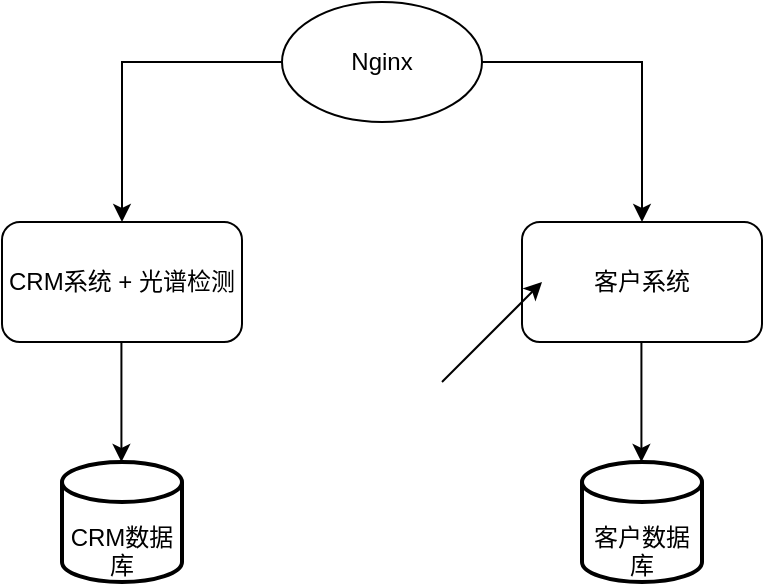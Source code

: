 <mxfile version="14.5.7" type="github">
  <diagram id="uSKKAsPbMHK0uGmOzB_K" name="Page-1">
    <mxGraphModel dx="886" dy="478" grid="1" gridSize="10" guides="1" tooltips="1" connect="1" arrows="1" fold="1" page="1" pageScale="1" pageWidth="827" pageHeight="1169" math="0" shadow="0">
      <root>
        <mxCell id="0" />
        <mxCell id="1" parent="0" />
        <mxCell id="zHemF-dRCjPkqYXr7QED-2" value="CRM系统 + 光谱检测" style="rounded=1;whiteSpace=wrap;html=1;" vertex="1" parent="1">
          <mxGeometry x="140" y="150" width="120" height="60" as="geometry" />
        </mxCell>
        <mxCell id="zHemF-dRCjPkqYXr7QED-3" value="客户系统" style="rounded=1;whiteSpace=wrap;html=1;" vertex="1" parent="1">
          <mxGeometry x="400" y="150" width="120" height="60" as="geometry" />
        </mxCell>
        <mxCell id="zHemF-dRCjPkqYXr7QED-8" value="" style="endArrow=classic;html=1;" edge="1" parent="1">
          <mxGeometry width="50" height="50" relative="1" as="geometry">
            <mxPoint x="199.71" y="210" as="sourcePoint" />
            <mxPoint x="199.71" y="270" as="targetPoint" />
            <Array as="points" />
          </mxGeometry>
        </mxCell>
        <mxCell id="zHemF-dRCjPkqYXr7QED-9" value="" style="endArrow=classic;html=1;" edge="1" parent="1">
          <mxGeometry width="50" height="50" relative="1" as="geometry">
            <mxPoint x="459.71" y="210" as="sourcePoint" />
            <mxPoint x="459.71" y="270" as="targetPoint" />
            <Array as="points" />
          </mxGeometry>
        </mxCell>
        <mxCell id="zHemF-dRCjPkqYXr7QED-13" value="&lt;br&gt;&lt;br&gt;CRM数据库" style="strokeWidth=2;html=1;shape=mxgraph.flowchart.database;whiteSpace=wrap;" vertex="1" parent="1">
          <mxGeometry x="170" y="270" width="60" height="60" as="geometry" />
        </mxCell>
        <mxCell id="zHemF-dRCjPkqYXr7QED-14" value="&lt;br&gt;&lt;br&gt;客户数据库" style="strokeWidth=2;html=1;shape=mxgraph.flowchart.database;whiteSpace=wrap;" vertex="1" parent="1">
          <mxGeometry x="430" y="270" width="60" height="60" as="geometry" />
        </mxCell>
        <mxCell id="zHemF-dRCjPkqYXr7QED-20" style="edgeStyle=orthogonalEdgeStyle;rounded=0;orthogonalLoop=1;jettySize=auto;html=1;entryX=0.5;entryY=0;entryDx=0;entryDy=0;" edge="1" parent="1" source="zHemF-dRCjPkqYXr7QED-18" target="zHemF-dRCjPkqYXr7QED-2">
          <mxGeometry relative="1" as="geometry" />
        </mxCell>
        <mxCell id="zHemF-dRCjPkqYXr7QED-21" style="edgeStyle=orthogonalEdgeStyle;rounded=0;orthogonalLoop=1;jettySize=auto;html=1;entryX=0.5;entryY=0;entryDx=0;entryDy=0;" edge="1" parent="1" source="zHemF-dRCjPkqYXr7QED-18" target="zHemF-dRCjPkqYXr7QED-3">
          <mxGeometry relative="1" as="geometry" />
        </mxCell>
        <mxCell id="zHemF-dRCjPkqYXr7QED-18" value="&lt;span&gt;Nginx&lt;/span&gt;" style="ellipse;whiteSpace=wrap;html=1;" vertex="1" parent="1">
          <mxGeometry x="280" y="40" width="100" height="60" as="geometry" />
        </mxCell>
        <mxCell id="zHemF-dRCjPkqYXr7QED-19" value="" style="endArrow=classic;html=1;" edge="1" parent="1">
          <mxGeometry width="50" height="50" relative="1" as="geometry">
            <mxPoint x="360" y="230" as="sourcePoint" />
            <mxPoint x="410" y="180" as="targetPoint" />
          </mxGeometry>
        </mxCell>
      </root>
    </mxGraphModel>
  </diagram>
</mxfile>
